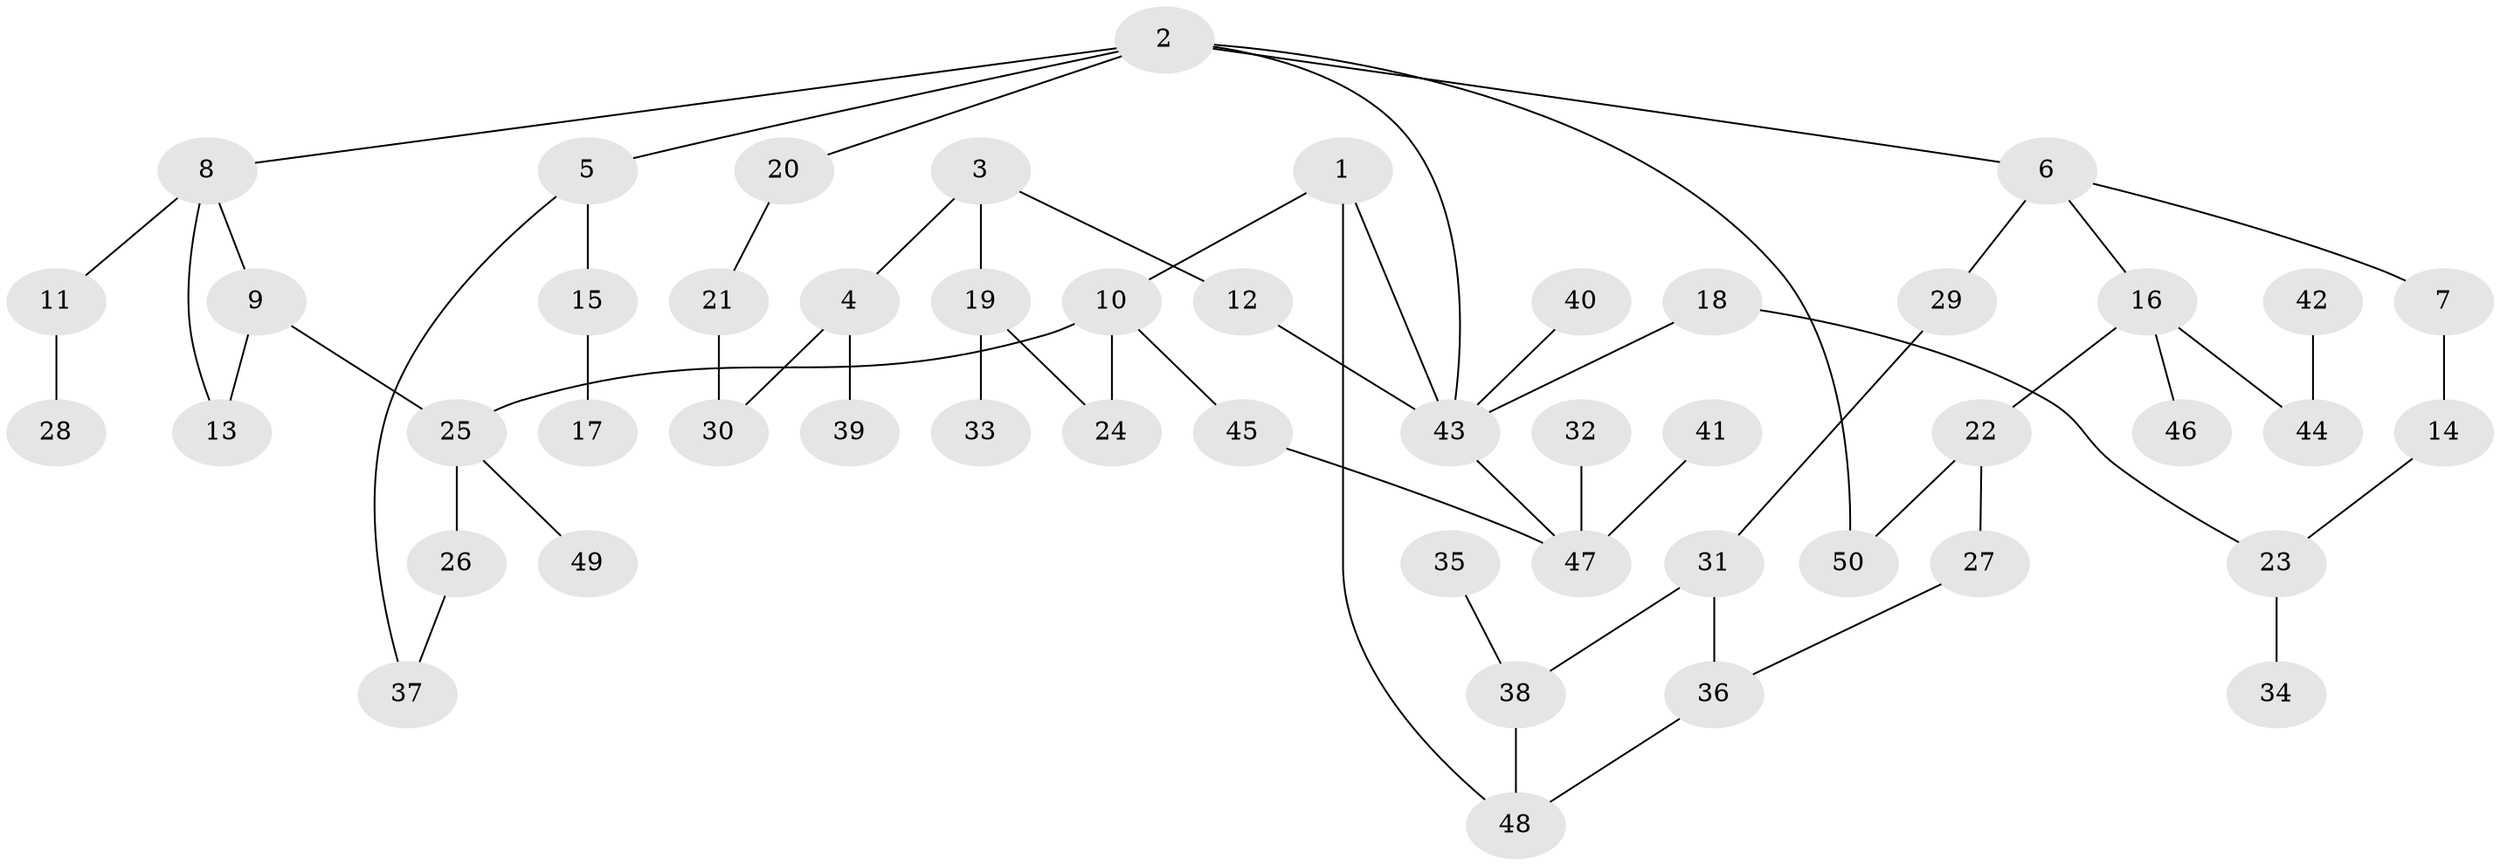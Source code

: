 // original degree distribution, {3: 0.22857142857142856, 7: 0.014285714285714285, 6: 0.014285714285714285, 4: 0.07142857142857142, 2: 0.2857142857142857, 5: 0.04285714285714286, 1: 0.34285714285714286}
// Generated by graph-tools (version 1.1) at 2025/36/03/04/25 23:36:10]
// undirected, 50 vertices, 60 edges
graph export_dot {
  node [color=gray90,style=filled];
  1;
  2;
  3;
  4;
  5;
  6;
  7;
  8;
  9;
  10;
  11;
  12;
  13;
  14;
  15;
  16;
  17;
  18;
  19;
  20;
  21;
  22;
  23;
  24;
  25;
  26;
  27;
  28;
  29;
  30;
  31;
  32;
  33;
  34;
  35;
  36;
  37;
  38;
  39;
  40;
  41;
  42;
  43;
  44;
  45;
  46;
  47;
  48;
  49;
  50;
  1 -- 10 [weight=1.0];
  1 -- 43 [weight=1.0];
  1 -- 48 [weight=1.0];
  2 -- 5 [weight=1.0];
  2 -- 6 [weight=1.0];
  2 -- 8 [weight=1.0];
  2 -- 20 [weight=1.0];
  2 -- 43 [weight=1.0];
  2 -- 50 [weight=1.0];
  3 -- 4 [weight=1.0];
  3 -- 12 [weight=1.0];
  3 -- 19 [weight=1.0];
  4 -- 30 [weight=1.0];
  4 -- 39 [weight=1.0];
  5 -- 15 [weight=1.0];
  5 -- 37 [weight=1.0];
  6 -- 7 [weight=1.0];
  6 -- 16 [weight=1.0];
  6 -- 29 [weight=1.0];
  7 -- 14 [weight=1.0];
  8 -- 9 [weight=1.0];
  8 -- 11 [weight=1.0];
  8 -- 13 [weight=1.0];
  9 -- 13 [weight=1.0];
  9 -- 25 [weight=1.0];
  10 -- 24 [weight=1.0];
  10 -- 25 [weight=1.0];
  10 -- 45 [weight=1.0];
  11 -- 28 [weight=1.0];
  12 -- 43 [weight=1.0];
  14 -- 23 [weight=1.0];
  15 -- 17 [weight=1.0];
  16 -- 22 [weight=1.0];
  16 -- 44 [weight=1.0];
  16 -- 46 [weight=1.0];
  18 -- 23 [weight=1.0];
  18 -- 43 [weight=1.0];
  19 -- 24 [weight=1.0];
  19 -- 33 [weight=1.0];
  20 -- 21 [weight=1.0];
  21 -- 30 [weight=1.0];
  22 -- 27 [weight=1.0];
  22 -- 50 [weight=1.0];
  23 -- 34 [weight=1.0];
  25 -- 26 [weight=1.0];
  25 -- 49 [weight=1.0];
  26 -- 37 [weight=1.0];
  27 -- 36 [weight=1.0];
  29 -- 31 [weight=1.0];
  31 -- 36 [weight=1.0];
  31 -- 38 [weight=1.0];
  32 -- 47 [weight=1.0];
  35 -- 38 [weight=1.0];
  36 -- 48 [weight=1.0];
  38 -- 48 [weight=1.0];
  40 -- 43 [weight=1.0];
  41 -- 47 [weight=1.0];
  42 -- 44 [weight=1.0];
  43 -- 47 [weight=1.0];
  45 -- 47 [weight=1.0];
}
